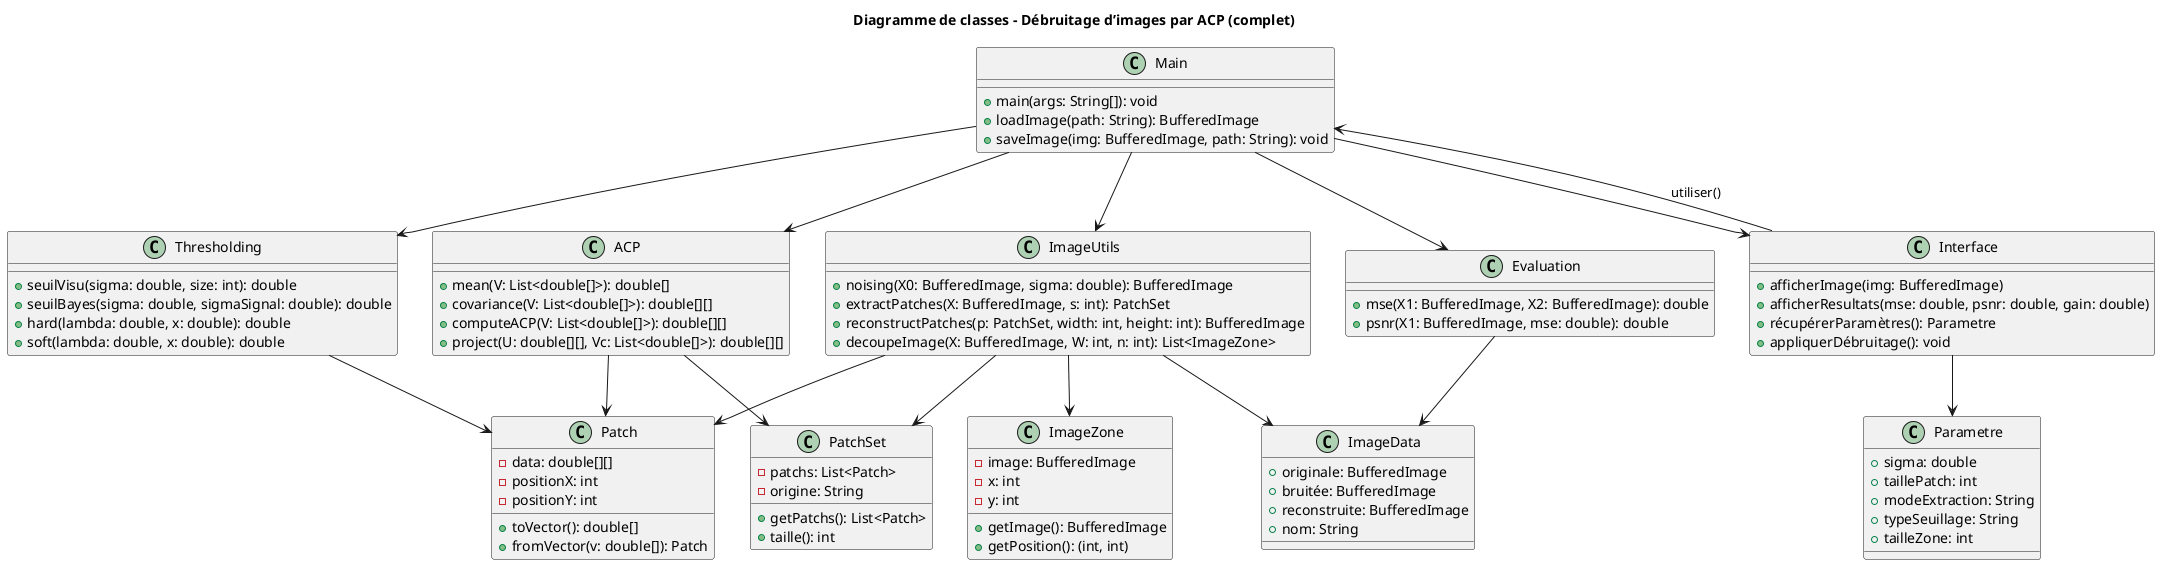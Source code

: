 @startuml
title Diagramme de classes – Débruitage d’images par ACP (complet)

class Main {
  + main(args: String[]): void
  + loadImage(path: String): BufferedImage
  + saveImage(img: BufferedImage, path: String): void
}

class ImageUtils {
  + noising(X0: BufferedImage, sigma: double): BufferedImage
  + extractPatches(X: BufferedImage, s: int): PatchSet
  + reconstructPatches(p: PatchSet, width: int, height: int): BufferedImage
  + decoupeImage(X: BufferedImage, W: int, n: int): List<ImageZone>
}

class Patch {
  - data: double[][]
  - positionX: int
  - positionY: int
  + toVector(): double[]
  + fromVector(v: double[]): Patch
}

class PatchSet {
  - patchs: List<Patch>
  - origine: String
  + getPatchs(): List<Patch>
  + taille(): int
}

class ACP {
  + mean(V: List<double[]>): double[]
  + covariance(V: List<double[]>): double[][]
  + computeACP(V: List<double[]>): double[][]
  + project(U: double[][], Vc: List<double[]>): double[][]
}

class Thresholding {
  + seuilVisu(sigma: double, size: int): double
  + seuilBayes(sigma: double, sigmaSignal: double): double
  + hard(lambda: double, x: double): double
  + soft(lambda: double, x: double): double
}

class Evaluation {
  + mse(X1: BufferedImage, X2: BufferedImage): double
  + psnr(X1: BufferedImage, mse: double): double
}

class ImageZone {
  - image: BufferedImage
  - x: int
  - y: int
  + getImage(): BufferedImage
  + getPosition(): (int, int)
}

class Interface {
  + afficherImage(img: BufferedImage)
  + afficherResultats(mse: double, psnr: double, gain: double)
  + récupérerParamètres(): Parametre
  + appliquerDébruitage(): void
}

class Parametre {
  + sigma: double
  + taillePatch: int
  + modeExtraction: String
  + typeSeuillage: String
  + tailleZone: int
}

class ImageData {
  + originale: BufferedImage
  + bruitée: BufferedImage
  + reconstruite: BufferedImage
  + nom: String
}

' Relations
Main --> Interface
Main --> ImageUtils
Main --> ACP
Main --> Thresholding
Main --> Evaluation

Interface --> Parametre
Interface --> Main : utiliser()

ImageUtils --> Patch
ImageUtils --> PatchSet
ImageUtils --> ImageZone
ImageUtils --> ImageData

ACP --> Patch
ACP --> PatchSet

Thresholding --> Patch

Evaluation --> ImageData

@enduml

